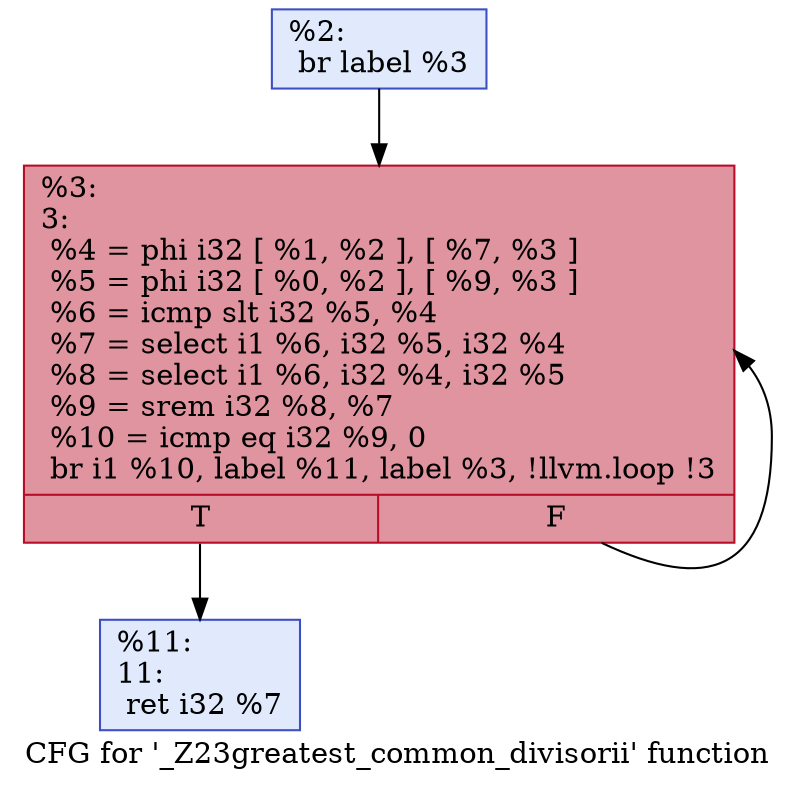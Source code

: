 digraph "CFG for '_Z23greatest_common_divisorii' function" {
	label="CFG for '_Z23greatest_common_divisorii' function";

	Node0x5567d8649380 [shape=record,color="#3d50c3ff", style=filled, fillcolor="#b9d0f970",label="{%2:\l  br label %3\l}"];
	Node0x5567d8649380 -> Node0x5567d86493d0;
	Node0x5567d86493d0 [shape=record,color="#b70d28ff", style=filled, fillcolor="#b70d2870",label="{%3:\l3:                                                \l  %4 = phi i32 [ %1, %2 ], [ %7, %3 ]\l  %5 = phi i32 [ %0, %2 ], [ %9, %3 ]\l  %6 = icmp slt i32 %5, %4\l  %7 = select i1 %6, i32 %5, i32 %4\l  %8 = select i1 %6, i32 %4, i32 %5\l  %9 = srem i32 %8, %7\l  %10 = icmp eq i32 %9, 0\l  br i1 %10, label %11, label %3, !llvm.loop !3\l|{<s0>T|<s1>F}}"];
	Node0x5567d86493d0:s0 -> Node0x5567d8649570;
	Node0x5567d86493d0:s1 -> Node0x5567d86493d0;
	Node0x5567d8649570 [shape=record,color="#3d50c3ff", style=filled, fillcolor="#b9d0f970",label="{%11:\l11:                                               \l  ret i32 %7\l}"];
}
